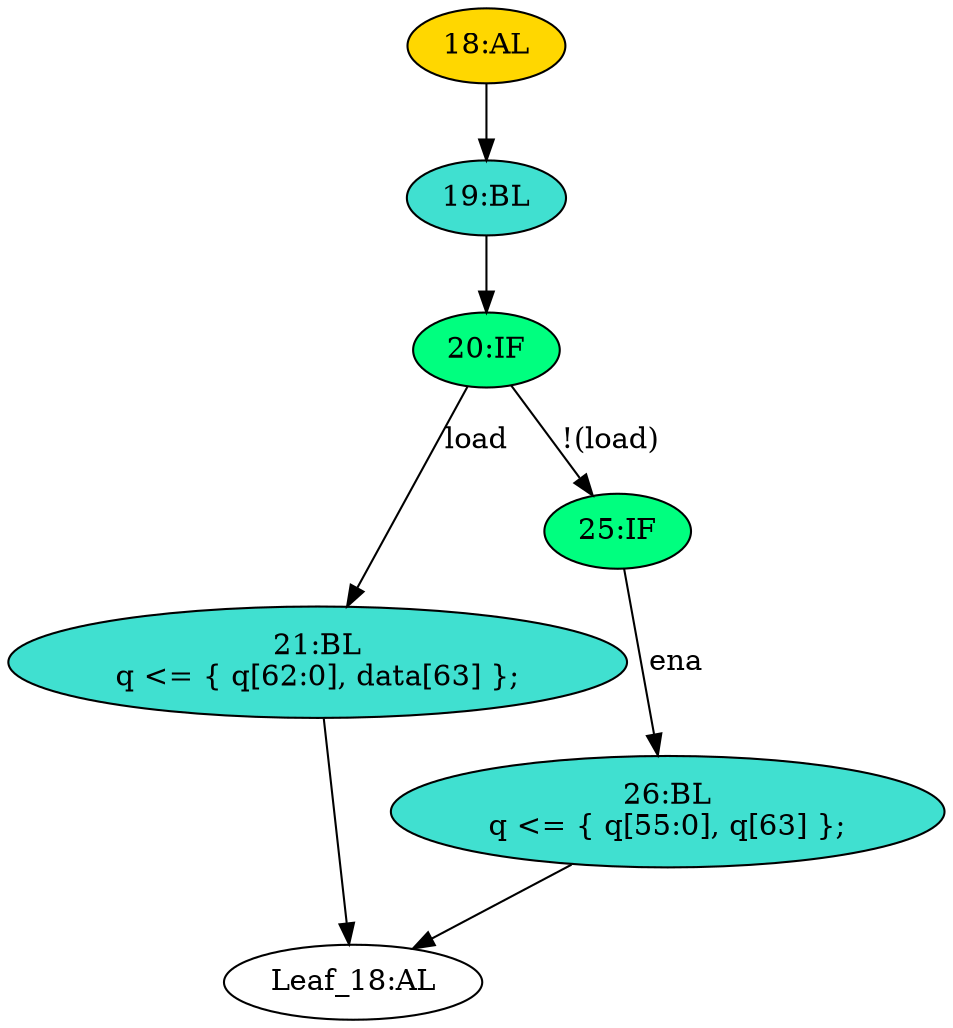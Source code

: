 strict digraph "" {
	node [label="\N"];
	"19:BL"	[ast="<pyverilog.vparser.ast.Block object at 0x7f73dcf57dd0>",
		fillcolor=turquoise,
		label="19:BL",
		statements="[]",
		style=filled,
		typ=Block];
	"20:IF"	[ast="<pyverilog.vparser.ast.IfStatement object at 0x7f73dcf57ed0>",
		fillcolor=springgreen,
		label="20:IF",
		statements="[]",
		style=filled,
		typ=IfStatement];
	"19:BL" -> "20:IF"	[cond="[]",
		lineno=None];
	"21:BL"	[ast="<pyverilog.vparser.ast.Block object at 0x7f73dcf6d3d0>",
		fillcolor=turquoise,
		label="21:BL
q <= { q[62:0], data[63] };",
		statements="[<pyverilog.vparser.ast.NonblockingSubstitution object at 0x7f73dcf6d410>]",
		style=filled,
		typ=Block];
	"Leaf_18:AL"	[def_var="['q']",
		label="Leaf_18:AL"];
	"21:BL" -> "Leaf_18:AL"	[cond="[]",
		lineno=None];
	"26:BL"	[ast="<pyverilog.vparser.ast.Block object at 0x7f73dcf57fd0>",
		fillcolor=turquoise,
		label="26:BL
q <= { q[55:0], q[63] };",
		statements="[<pyverilog.vparser.ast.NonblockingSubstitution object at 0x7f73dcf6d050>]",
		style=filled,
		typ=Block];
	"26:BL" -> "Leaf_18:AL"	[cond="[]",
		lineno=None];
	"20:IF" -> "21:BL"	[cond="['load']",
		label=load,
		lineno=20];
	"25:IF"	[ast="<pyverilog.vparser.ast.IfStatement object at 0x7f73dcf57f50>",
		fillcolor=springgreen,
		label="25:IF",
		statements="[]",
		style=filled,
		typ=IfStatement];
	"20:IF" -> "25:IF"	[cond="['load']",
		label="!(load)",
		lineno=20];
	"25:IF" -> "26:BL"	[cond="['ena']",
		label=ena,
		lineno=25];
	"18:AL"	[ast="<pyverilog.vparser.ast.Always object at 0x7f73dd698f10>",
		clk_sens=True,
		fillcolor=gold,
		label="18:AL",
		sens="['clk']",
		statements="[]",
		style=filled,
		typ=Always,
		use_var="['load', 'q', 'data', 'ena']"];
	"18:AL" -> "19:BL"	[cond="[]",
		lineno=None];
}
